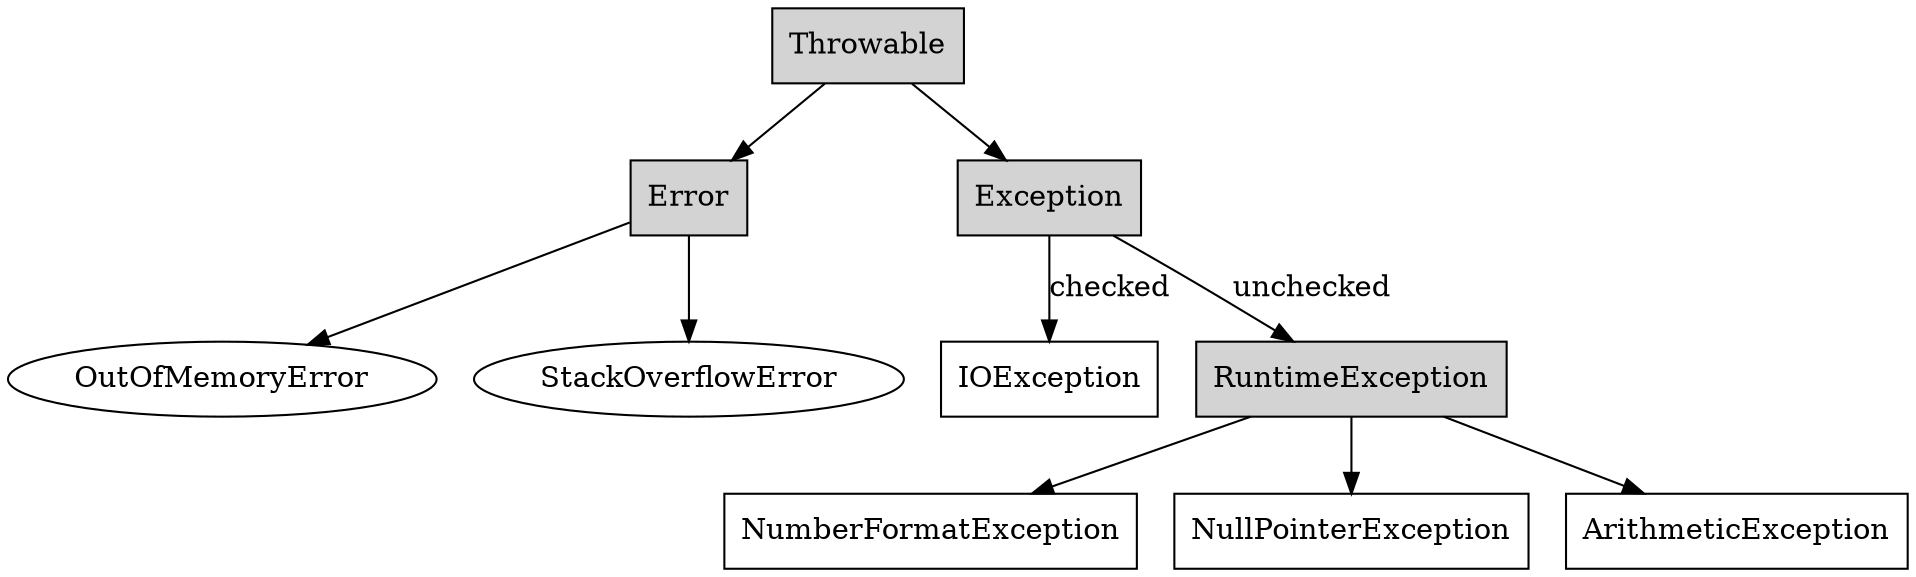 digraph Hierarchy{
  Throwable [label = "Throwable", shape = box, style=filled]
  Error [label = "Error", shape = box, style=filled]
  Exception [label = "Exception", shape = box, style=filled]

  IOException [label = "IOException", shape = box]
  RuntimeException [label = "RuntimeException", shape = box, style=filled]
  NumberFormatException[label = "NumberFormatException", shape = box]
  NullPointerException [label = "NullPointerException", shape = box]
  ArithmeticException [label = "ArithmeticException", shape = box]

  Throwable -> Error
  Throwable -> Exception

  Error -> OutOfMemoryError
  Error -> StackOverflowError

  Exception -> RuntimeException [label=unchecked]
  Exception -> IOException [label=checked]

  RuntimeException -> NumberFormatException
  RuntimeException -> NullPointerException
  RuntimeException -> ArithmeticException
}